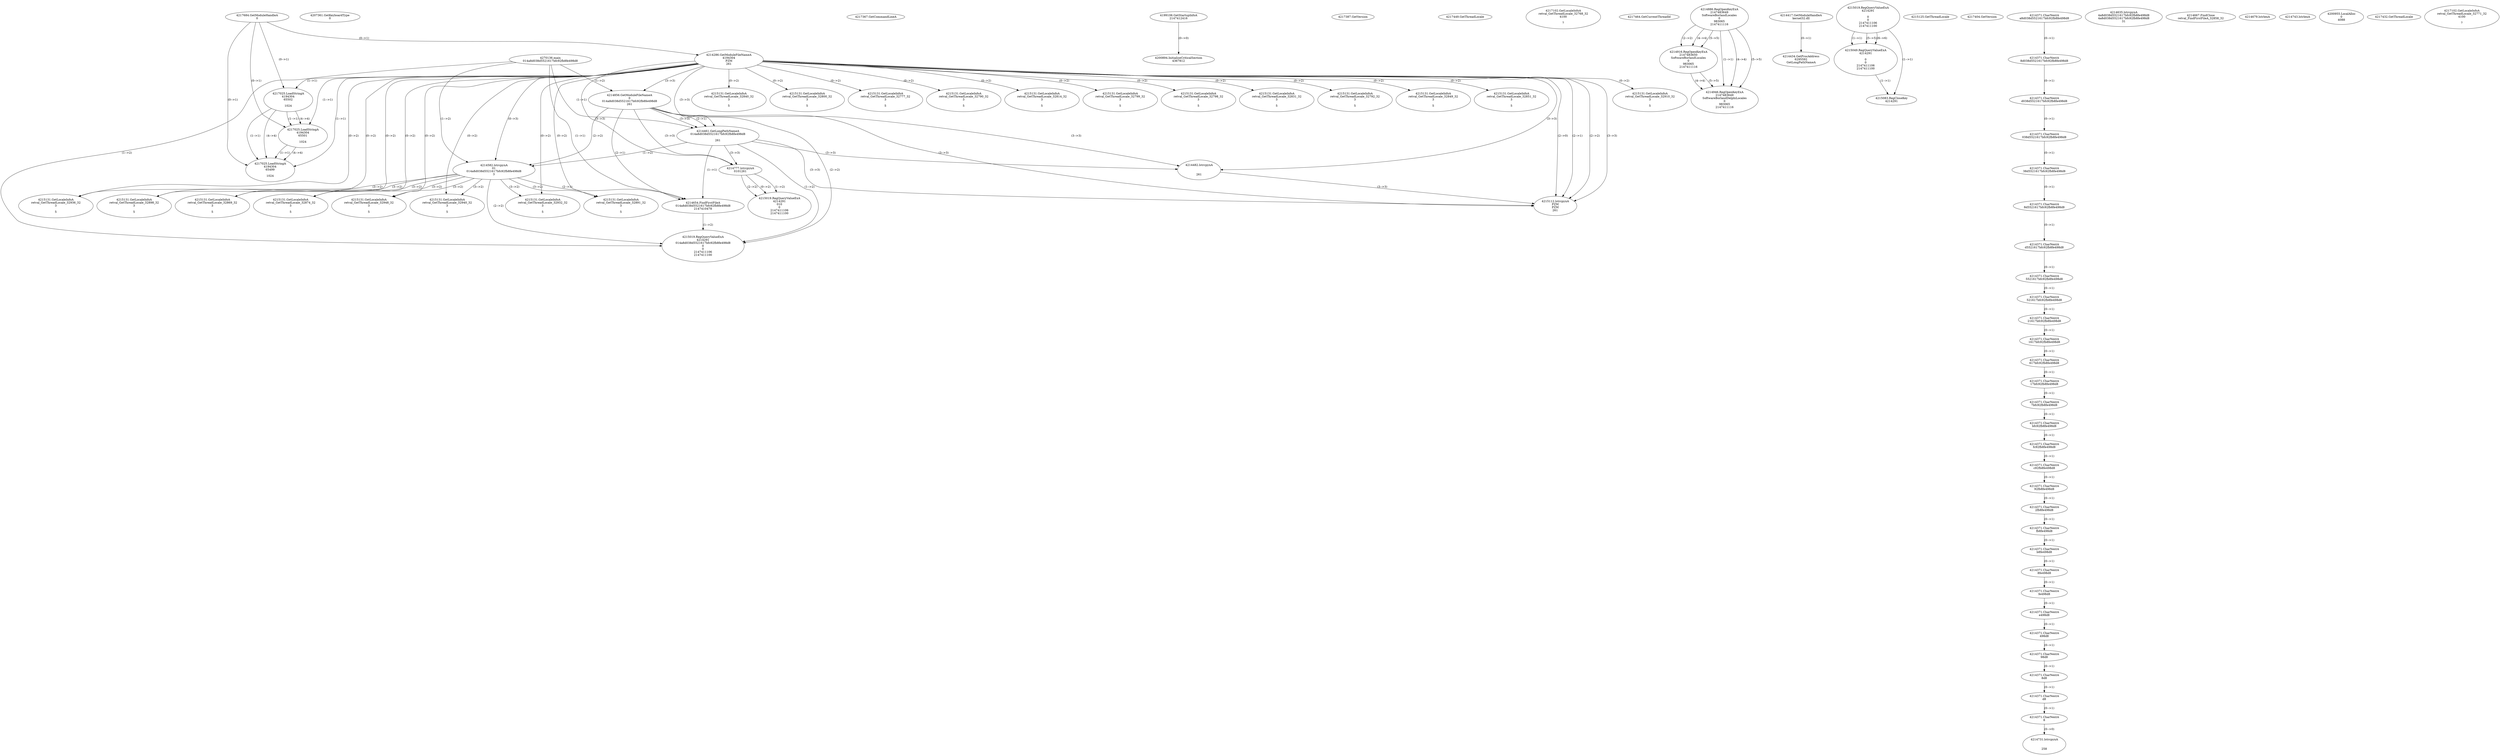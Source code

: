 // Global SCDG with merge call
digraph {
	0 [label="4270136.main
014a8d038d5521617bfc92fb8fe498d8"]
	1 [label="4217684.GetModuleHandleA
0"]
	2 [label="4207361.GetKeyboardType
0"]
	3 [label="4217367.GetCommandLineA
"]
	4 [label="4199106.GetStartupInfoA
2147412416"]
	5 [label="4217387.GetVersion
"]
	6 [label="4217449.GetThreadLocale
"]
	7 [label="4217102.GetLocaleInfoA
retval_GetThreadLocale_32768_32
4100

7"]
	8 [label="4217464.GetCurrentThreadId
"]
	9 [label="4214286.GetModuleFileNameA
4194304
PZM
261"]
	1 -> 9 [label="(0-->1)"]
	10 [label="4214856.GetModuleFileNameA
0
014a8d038d5521617bfc92fb8fe498d8
261"]
	0 -> 10 [label="(1-->2)"]
	9 -> 10 [label="(3-->3)"]
	11 [label="4214886.RegOpenKeyExA
2147483649
Software\Borland\Locales
0
983065
2147411116"]
	12 [label="4214417.GetModuleHandleA
kernel32.dll"]
	13 [label="4214434.GetProcAddress
6295592
GetLongPathNameA"]
	12 -> 13 [label="(0-->1)"]
	14 [label="4214461.GetLongPathNameA
014a8d038d5521617bfc92fb8fe498d8

261"]
	0 -> 14 [label="(1-->1)"]
	10 -> 14 [label="(2-->1)"]
	9 -> 14 [label="(3-->3)"]
	10 -> 14 [label="(3-->3)"]
	15 [label="4214482.lstrcpynA


261"]
	9 -> 15 [label="(3-->3)"]
	10 -> 15 [label="(3-->3)"]
	14 -> 15 [label="(3-->3)"]
	16 [label="4215019.RegQueryValueExA
4214291

0
0
2147411106
2147411100"]
	17 [label="4215049.RegQueryValueExA
4214291

0
0
2147411106
2147411100"]
	16 -> 17 [label="(1-->1)"]
	16 -> 17 [label="(5-->5)"]
	16 -> 17 [label="(6-->6)"]
	18 [label="4215083.RegCloseKey
4214291"]
	16 -> 18 [label="(1-->1)"]
	17 -> 18 [label="(1-->1)"]
	19 [label="4215112.lstrcpynA
PZM
PZM
261"]
	9 -> 19 [label="(2-->1)"]
	9 -> 19 [label="(2-->2)"]
	9 -> 19 [label="(3-->3)"]
	10 -> 19 [label="(3-->3)"]
	14 -> 19 [label="(3-->3)"]
	15 -> 19 [label="(3-->3)"]
	9 -> 19 [label="(2-->0)"]
	20 [label="4215125.GetThreadLocale
"]
	21 [label="4215131.GetLocaleInfoA
retval_GetThreadLocale_32910_32
3

5"]
	9 -> 21 [label="(0-->2)"]
	22 [label="4217025.LoadStringA
4194304
65502

1024"]
	1 -> 22 [label="(0-->1)"]
	9 -> 22 [label="(1-->1)"]
	23 [label="4217404.GetVersion
"]
	24 [label="4214916.RegOpenKeyExA
2147483650
Software\Borland\Locales
0
983065
2147411116"]
	11 -> 24 [label="(2-->2)"]
	11 -> 24 [label="(4-->4)"]
	11 -> 24 [label="(5-->5)"]
	25 [label="4214582.lstrcpynA
01
014a8d038d5521617bfc92fb8fe498d8
3"]
	0 -> 25 [label="(1-->2)"]
	10 -> 25 [label="(2-->2)"]
	14 -> 25 [label="(1-->2)"]
	9 -> 25 [label="(0-->3)"]
	26 [label="4214371.CharNextA
a8d038d5521617bfc92fb8fe498d8"]
	27 [label="4214371.CharNextA
8d038d5521617bfc92fb8fe498d8"]
	26 -> 27 [label="(0-->1)"]
	28 [label="4214371.CharNextA
d038d5521617bfc92fb8fe498d8"]
	27 -> 28 [label="(0-->1)"]
	29 [label="4214371.CharNextA
038d5521617bfc92fb8fe498d8"]
	28 -> 29 [label="(0-->1)"]
	30 [label="4214371.CharNextA
38d5521617bfc92fb8fe498d8"]
	29 -> 30 [label="(0-->1)"]
	31 [label="4214371.CharNextA
8d5521617bfc92fb8fe498d8"]
	30 -> 31 [label="(0-->1)"]
	32 [label="4214371.CharNextA
d5521617bfc92fb8fe498d8"]
	31 -> 32 [label="(0-->1)"]
	33 [label="4214371.CharNextA
5521617bfc92fb8fe498d8"]
	32 -> 33 [label="(0-->1)"]
	34 [label="4214371.CharNextA
521617bfc92fb8fe498d8"]
	33 -> 34 [label="(0-->1)"]
	35 [label="4214371.CharNextA
21617bfc92fb8fe498d8"]
	34 -> 35 [label="(0-->1)"]
	36 [label="4214371.CharNextA
1617bfc92fb8fe498d8"]
	35 -> 36 [label="(0-->1)"]
	37 [label="4214371.CharNextA
617bfc92fb8fe498d8"]
	36 -> 37 [label="(0-->1)"]
	38 [label="4214371.CharNextA
17bfc92fb8fe498d8"]
	37 -> 38 [label="(0-->1)"]
	39 [label="4214371.CharNextA
7bfc92fb8fe498d8"]
	38 -> 39 [label="(0-->1)"]
	40 [label="4214371.CharNextA
bfc92fb8fe498d8"]
	39 -> 40 [label="(0-->1)"]
	41 [label="4214371.CharNextA
fc92fb8fe498d8"]
	40 -> 41 [label="(0-->1)"]
	42 [label="4214371.CharNextA
c92fb8fe498d8"]
	41 -> 42 [label="(0-->1)"]
	43 [label="4214371.CharNextA
92fb8fe498d8"]
	42 -> 43 [label="(0-->1)"]
	44 [label="4214371.CharNextA
2fb8fe498d8"]
	43 -> 44 [label="(0-->1)"]
	45 [label="4214371.CharNextA
fb8fe498d8"]
	44 -> 45 [label="(0-->1)"]
	46 [label="4214371.CharNextA
b8fe498d8"]
	45 -> 46 [label="(0-->1)"]
	47 [label="4214371.CharNextA
8fe498d8"]
	46 -> 47 [label="(0-->1)"]
	48 [label="4214371.CharNextA
fe498d8"]
	47 -> 48 [label="(0-->1)"]
	49 [label="4214371.CharNextA
e498d8"]
	48 -> 49 [label="(0-->1)"]
	50 [label="4214371.CharNextA
498d8"]
	49 -> 50 [label="(0-->1)"]
	51 [label="4214371.CharNextA
98d8"]
	50 -> 51 [label="(0-->1)"]
	52 [label="4214371.CharNextA
8d8"]
	51 -> 52 [label="(0-->1)"]
	53 [label="4214371.CharNextA
d8"]
	52 -> 53 [label="(0-->1)"]
	54 [label="4214371.CharNextA
8"]
	53 -> 54 [label="(0-->1)"]
	55 [label="4214635.lstrcpynA
4a8d038d5521617bfc92fb8fe498d8
4a8d038d5521617bfc92fb8fe498d8
31"]
	56 [label="4214654.FindFirstFileA
014a8d038d5521617bfc92fb8fe498d8
2147410478"]
	0 -> 56 [label="(1-->1)"]
	10 -> 56 [label="(2-->1)"]
	14 -> 56 [label="(1-->1)"]
	25 -> 56 [label="(2-->1)"]
	57 [label="4214667.FindClose
retval_FindFirstFileA_32858_32"]
	58 [label="4214679.lstrlenA
"]
	59 [label="4214731.lstrcpynA


258"]
	54 -> 59 [label="(0-->0)"]
	60 [label="4214743.lstrlenA
"]
	61 [label="4214777.lstrcpynA
01\
01\
261"]
	9 -> 61 [label="(3-->3)"]
	10 -> 61 [label="(3-->3)"]
	14 -> 61 [label="(3-->3)"]
	62 [label="4215019.RegQueryValueExA
4214291
01\
0
0
2147411106
2147411100"]
	61 -> 62 [label="(1-->2)"]
	61 -> 62 [label="(2-->2)"]
	61 -> 62 [label="(0-->2)"]
	63 [label="4215131.GetLocaleInfoA
retval_GetThreadLocale_32948_32
3

5"]
	9 -> 63 [label="(0-->2)"]
	25 -> 63 [label="(3-->2)"]
	64 [label="4200894.InitializeCriticalSection
4367812"]
	4 -> 64 [label="(0-->0)"]
	65 [label="4200955.LocalAlloc
0
4088"]
	66 [label="4217432.GetThreadLocale
"]
	67 [label="4217102.GetLocaleInfoA
retval_GetThreadLocale_32771_32
4100

7"]
	68 [label="4215019.RegQueryValueExA
4214291
014a8d038d5521617bfc92fb8fe498d8
0
0
2147411106
2147411100"]
	0 -> 68 [label="(1-->2)"]
	10 -> 68 [label="(2-->2)"]
	14 -> 68 [label="(1-->2)"]
	25 -> 68 [label="(2-->2)"]
	56 -> 68 [label="(1-->2)"]
	69 [label="4215131.GetLocaleInfoA
retval_GetThreadLocale_32936_32
3

5"]
	9 -> 69 [label="(0-->2)"]
	25 -> 69 [label="(3-->2)"]
	70 [label="4215131.GetLocaleInfoA
retval_GetThreadLocale_32898_32
3

5"]
	9 -> 70 [label="(0-->2)"]
	25 -> 70 [label="(3-->2)"]
	71 [label="4217025.LoadStringA
4194304
65501

1024"]
	1 -> 71 [label="(0-->1)"]
	9 -> 71 [label="(1-->1)"]
	22 -> 71 [label="(1-->1)"]
	22 -> 71 [label="(4-->4)"]
	72 [label="4217025.LoadStringA
4194304
65499

1024"]
	1 -> 72 [label="(0-->1)"]
	9 -> 72 [label="(1-->1)"]
	22 -> 72 [label="(1-->1)"]
	71 -> 72 [label="(1-->1)"]
	22 -> 72 [label="(4-->4)"]
	71 -> 72 [label="(4-->4)"]
	73 [label="4214946.RegOpenKeyExA
2147483649
Software\Borland\Delphi\Locales
0
983065
2147411116"]
	11 -> 73 [label="(1-->1)"]
	11 -> 73 [label="(4-->4)"]
	24 -> 73 [label="(4-->4)"]
	11 -> 73 [label="(5-->5)"]
	24 -> 73 [label="(5-->5)"]
	74 [label="4215131.GetLocaleInfoA
retval_GetThreadLocale_32840_32
3

5"]
	9 -> 74 [label="(0-->2)"]
	75 [label="4215131.GetLocaleInfoA
retval_GetThreadLocale_32800_32
3

5"]
	9 -> 75 [label="(0-->2)"]
	76 [label="4215131.GetLocaleInfoA
retval_GetThreadLocale_32777_32
3

5"]
	9 -> 76 [label="(0-->2)"]
	77 [label="4215131.GetLocaleInfoA
retval_GetThreadLocale_32790_32
3

5"]
	9 -> 77 [label="(0-->2)"]
	78 [label="4215131.GetLocaleInfoA
retval_GetThreadLocale_32869_32
3

5"]
	9 -> 78 [label="(0-->2)"]
	25 -> 78 [label="(3-->2)"]
	79 [label="4215131.GetLocaleInfoA
retval_GetThreadLocale_32814_32
3

5"]
	9 -> 79 [label="(0-->2)"]
	80 [label="4215131.GetLocaleInfoA
retval_GetThreadLocale_32799_32
3

5"]
	9 -> 80 [label="(0-->2)"]
	81 [label="4215131.GetLocaleInfoA
retval_GetThreadLocale_32798_32
3

5"]
	9 -> 81 [label="(0-->2)"]
	82 [label="4215131.GetLocaleInfoA
retval_GetThreadLocale_32831_32
3

5"]
	9 -> 82 [label="(0-->2)"]
	83 [label="4215131.GetLocaleInfoA
retval_GetThreadLocale_32792_32
3

5"]
	9 -> 83 [label="(0-->2)"]
	84 [label="4215131.GetLocaleInfoA
retval_GetThreadLocale_32849_32
3

5"]
	9 -> 84 [label="(0-->2)"]
	85 [label="4215131.GetLocaleInfoA
retval_GetThreadLocale_32874_32
3

5"]
	9 -> 85 [label="(0-->2)"]
	25 -> 85 [label="(3-->2)"]
	86 [label="4215131.GetLocaleInfoA
retval_GetThreadLocale_32940_32
3

5"]
	9 -> 86 [label="(0-->2)"]
	25 -> 86 [label="(3-->2)"]
	87 [label="4215131.GetLocaleInfoA
retval_GetThreadLocale_32932_32
3

5"]
	9 -> 87 [label="(0-->2)"]
	25 -> 87 [label="(3-->2)"]
	88 [label="4215131.GetLocaleInfoA
retval_GetThreadLocale_32851_32
3

5"]
	9 -> 88 [label="(0-->2)"]
	89 [label="4215131.GetLocaleInfoA
retval_GetThreadLocale_32891_32
3

5"]
	9 -> 89 [label="(0-->2)"]
	25 -> 89 [label="(3-->2)"]
}
